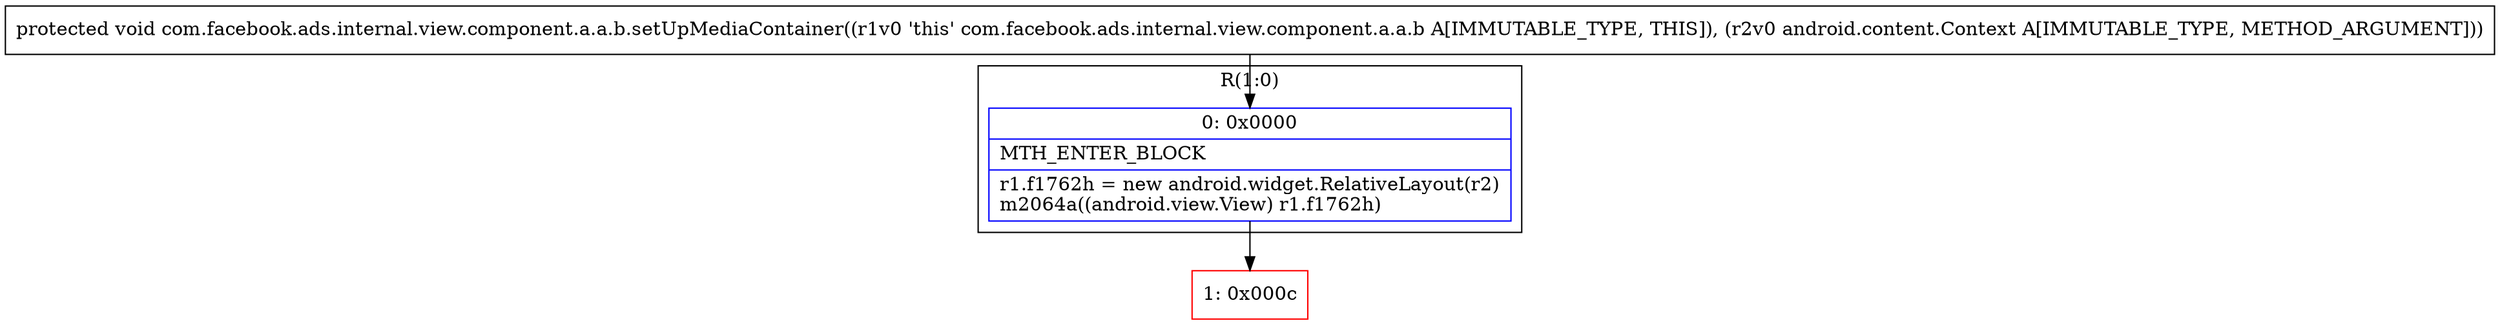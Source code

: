 digraph "CFG forcom.facebook.ads.internal.view.component.a.a.b.setUpMediaContainer(Landroid\/content\/Context;)V" {
subgraph cluster_Region_421358380 {
label = "R(1:0)";
node [shape=record,color=blue];
Node_0 [shape=record,label="{0\:\ 0x0000|MTH_ENTER_BLOCK\l|r1.f1762h = new android.widget.RelativeLayout(r2)\lm2064a((android.view.View) r1.f1762h)\l}"];
}
Node_1 [shape=record,color=red,label="{1\:\ 0x000c}"];
MethodNode[shape=record,label="{protected void com.facebook.ads.internal.view.component.a.a.b.setUpMediaContainer((r1v0 'this' com.facebook.ads.internal.view.component.a.a.b A[IMMUTABLE_TYPE, THIS]), (r2v0 android.content.Context A[IMMUTABLE_TYPE, METHOD_ARGUMENT])) }"];
MethodNode -> Node_0;
Node_0 -> Node_1;
}

